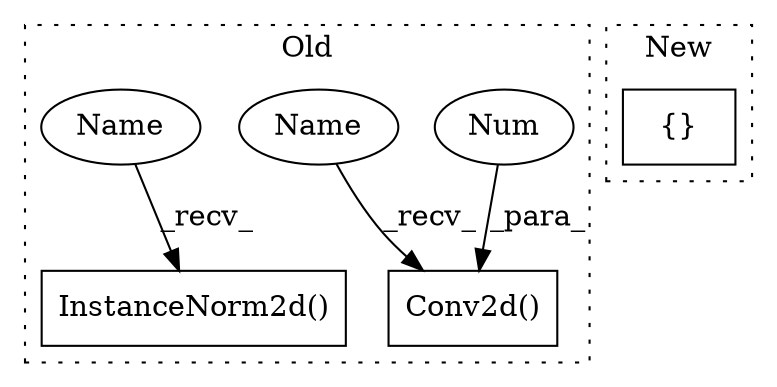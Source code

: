 digraph G {
subgraph cluster0 {
1 [label="InstanceNorm2d()" a="75" s="12878,12899" l="18,1" shape="box"];
3 [label="Conv2d()" a="75" s="12744,12768" l="10,1" shape="box"];
4 [label="Num" a="76" s="12763" l="1" shape="ellipse"];
5 [label="Name" a="87" s="12744" l="2" shape="ellipse"];
6 [label="Name" a="87" s="12878" l="2" shape="ellipse"];
label = "Old";
style="dotted";
}
subgraph cluster1 {
2 [label="{}" a="59" s="14059,14203" l="14,0" shape="box"];
label = "New";
style="dotted";
}
4 -> 3 [label="_para_"];
5 -> 3 [label="_recv_"];
6 -> 1 [label="_recv_"];
}